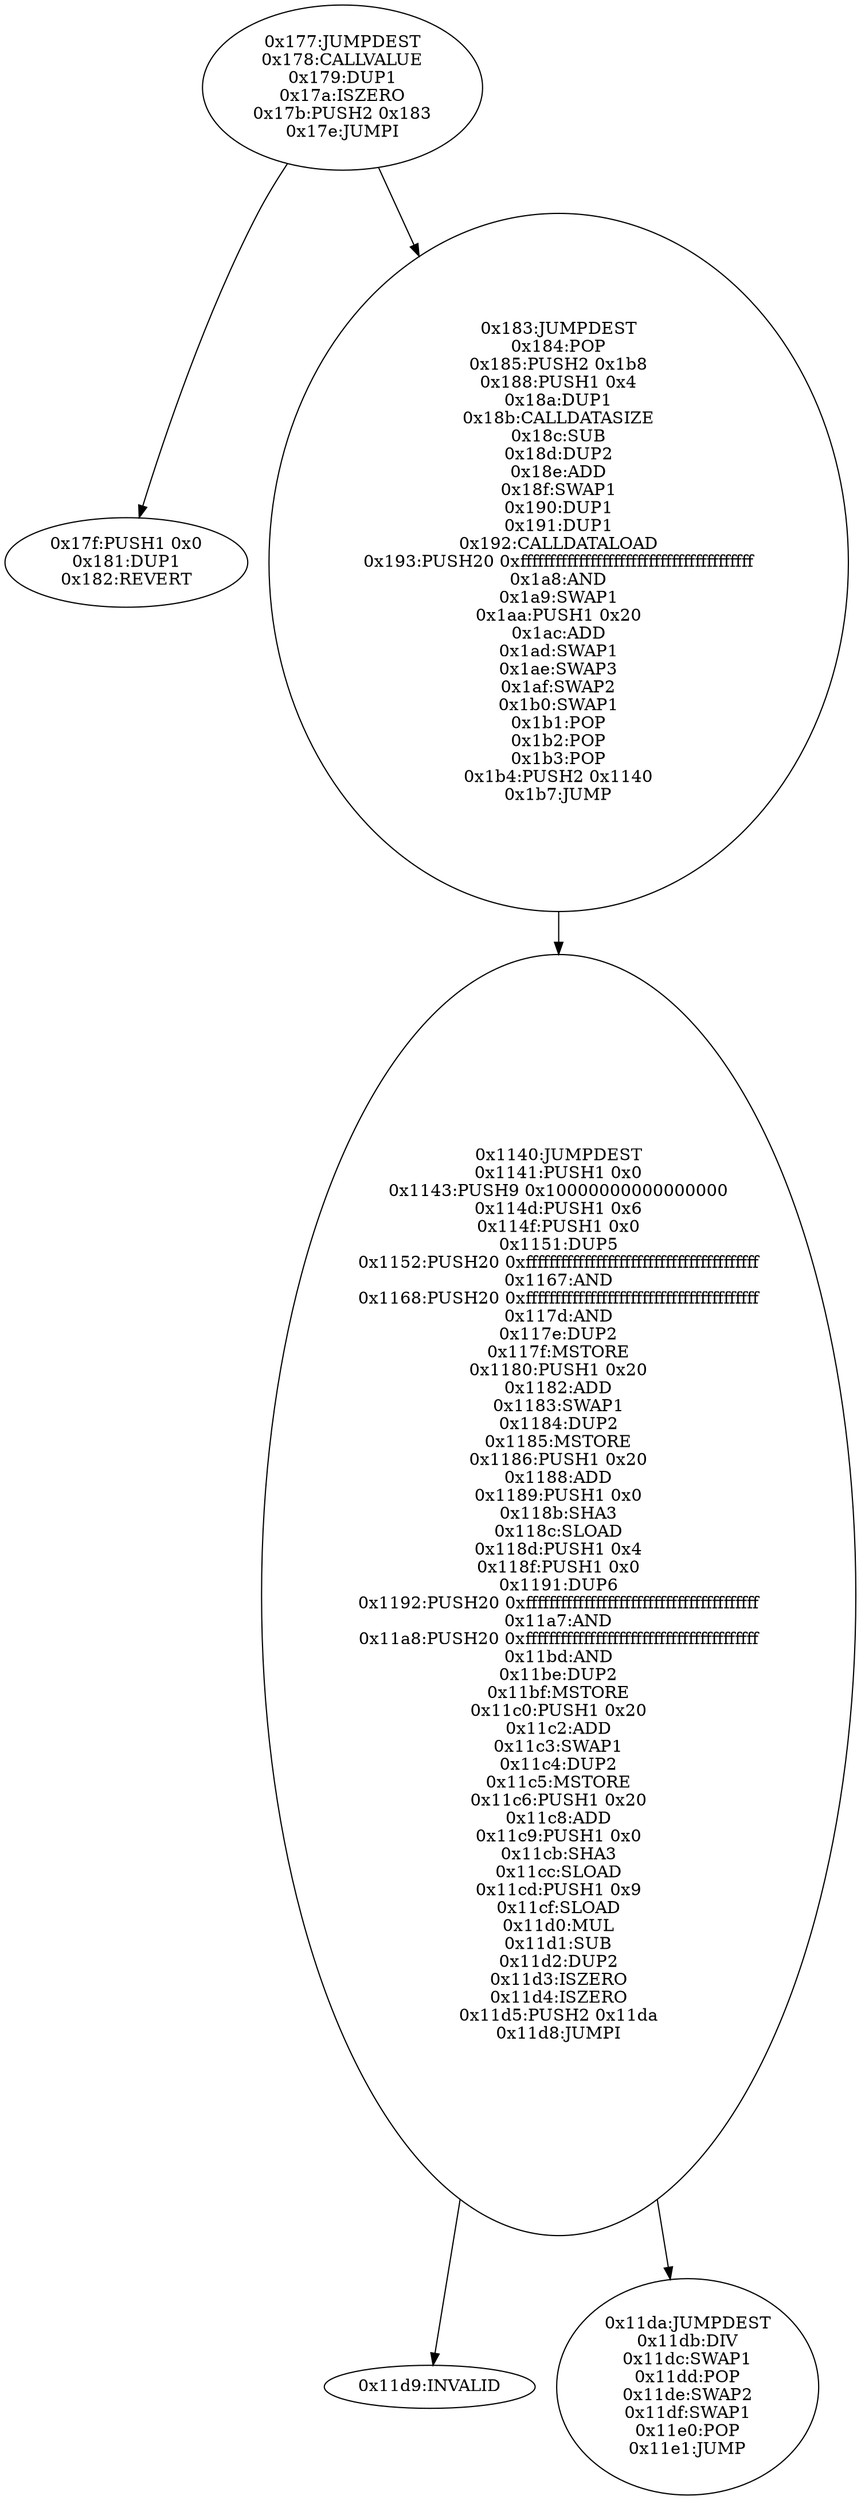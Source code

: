digraph{
375[label="0x177:JUMPDEST
0x178:CALLVALUE
0x179:DUP1
0x17a:ISZERO
0x17b:PUSH2 0x183
0x17e:JUMPI"]
375 -> 383
375 -> 387
383[label="0x17f:PUSH1 0x0
0x181:DUP1
0x182:REVERT"]
387[label="0x183:JUMPDEST
0x184:POP
0x185:PUSH2 0x1b8
0x188:PUSH1 0x4
0x18a:DUP1
0x18b:CALLDATASIZE
0x18c:SUB
0x18d:DUP2
0x18e:ADD
0x18f:SWAP1
0x190:DUP1
0x191:DUP1
0x192:CALLDATALOAD
0x193:PUSH20 0xffffffffffffffffffffffffffffffffffffffff
0x1a8:AND
0x1a9:SWAP1
0x1aa:PUSH1 0x20
0x1ac:ADD
0x1ad:SWAP1
0x1ae:SWAP3
0x1af:SWAP2
0x1b0:SWAP1
0x1b1:POP
0x1b2:POP
0x1b3:POP
0x1b4:PUSH2 0x1140
0x1b7:JUMP"]
387 -> 4416
4416[label="0x1140:JUMPDEST
0x1141:PUSH1 0x0
0x1143:PUSH9 0x10000000000000000
0x114d:PUSH1 0x6
0x114f:PUSH1 0x0
0x1151:DUP5
0x1152:PUSH20 0xffffffffffffffffffffffffffffffffffffffff
0x1167:AND
0x1168:PUSH20 0xffffffffffffffffffffffffffffffffffffffff
0x117d:AND
0x117e:DUP2
0x117f:MSTORE
0x1180:PUSH1 0x20
0x1182:ADD
0x1183:SWAP1
0x1184:DUP2
0x1185:MSTORE
0x1186:PUSH1 0x20
0x1188:ADD
0x1189:PUSH1 0x0
0x118b:SHA3
0x118c:SLOAD
0x118d:PUSH1 0x4
0x118f:PUSH1 0x0
0x1191:DUP6
0x1192:PUSH20 0xffffffffffffffffffffffffffffffffffffffff
0x11a7:AND
0x11a8:PUSH20 0xffffffffffffffffffffffffffffffffffffffff
0x11bd:AND
0x11be:DUP2
0x11bf:MSTORE
0x11c0:PUSH1 0x20
0x11c2:ADD
0x11c3:SWAP1
0x11c4:DUP2
0x11c5:MSTORE
0x11c6:PUSH1 0x20
0x11c8:ADD
0x11c9:PUSH1 0x0
0x11cb:SHA3
0x11cc:SLOAD
0x11cd:PUSH1 0x9
0x11cf:SLOAD
0x11d0:MUL
0x11d1:SUB
0x11d2:DUP2
0x11d3:ISZERO
0x11d4:ISZERO
0x11d5:PUSH2 0x11da
0x11d8:JUMPI"]
4416 -> 4569
4416 -> 4570
4569[label="0x11d9:INVALID"]
4570[label="0x11da:JUMPDEST
0x11db:DIV
0x11dc:SWAP1
0x11dd:POP
0x11de:SWAP2
0x11df:SWAP1
0x11e0:POP
0x11e1:JUMP"]

}